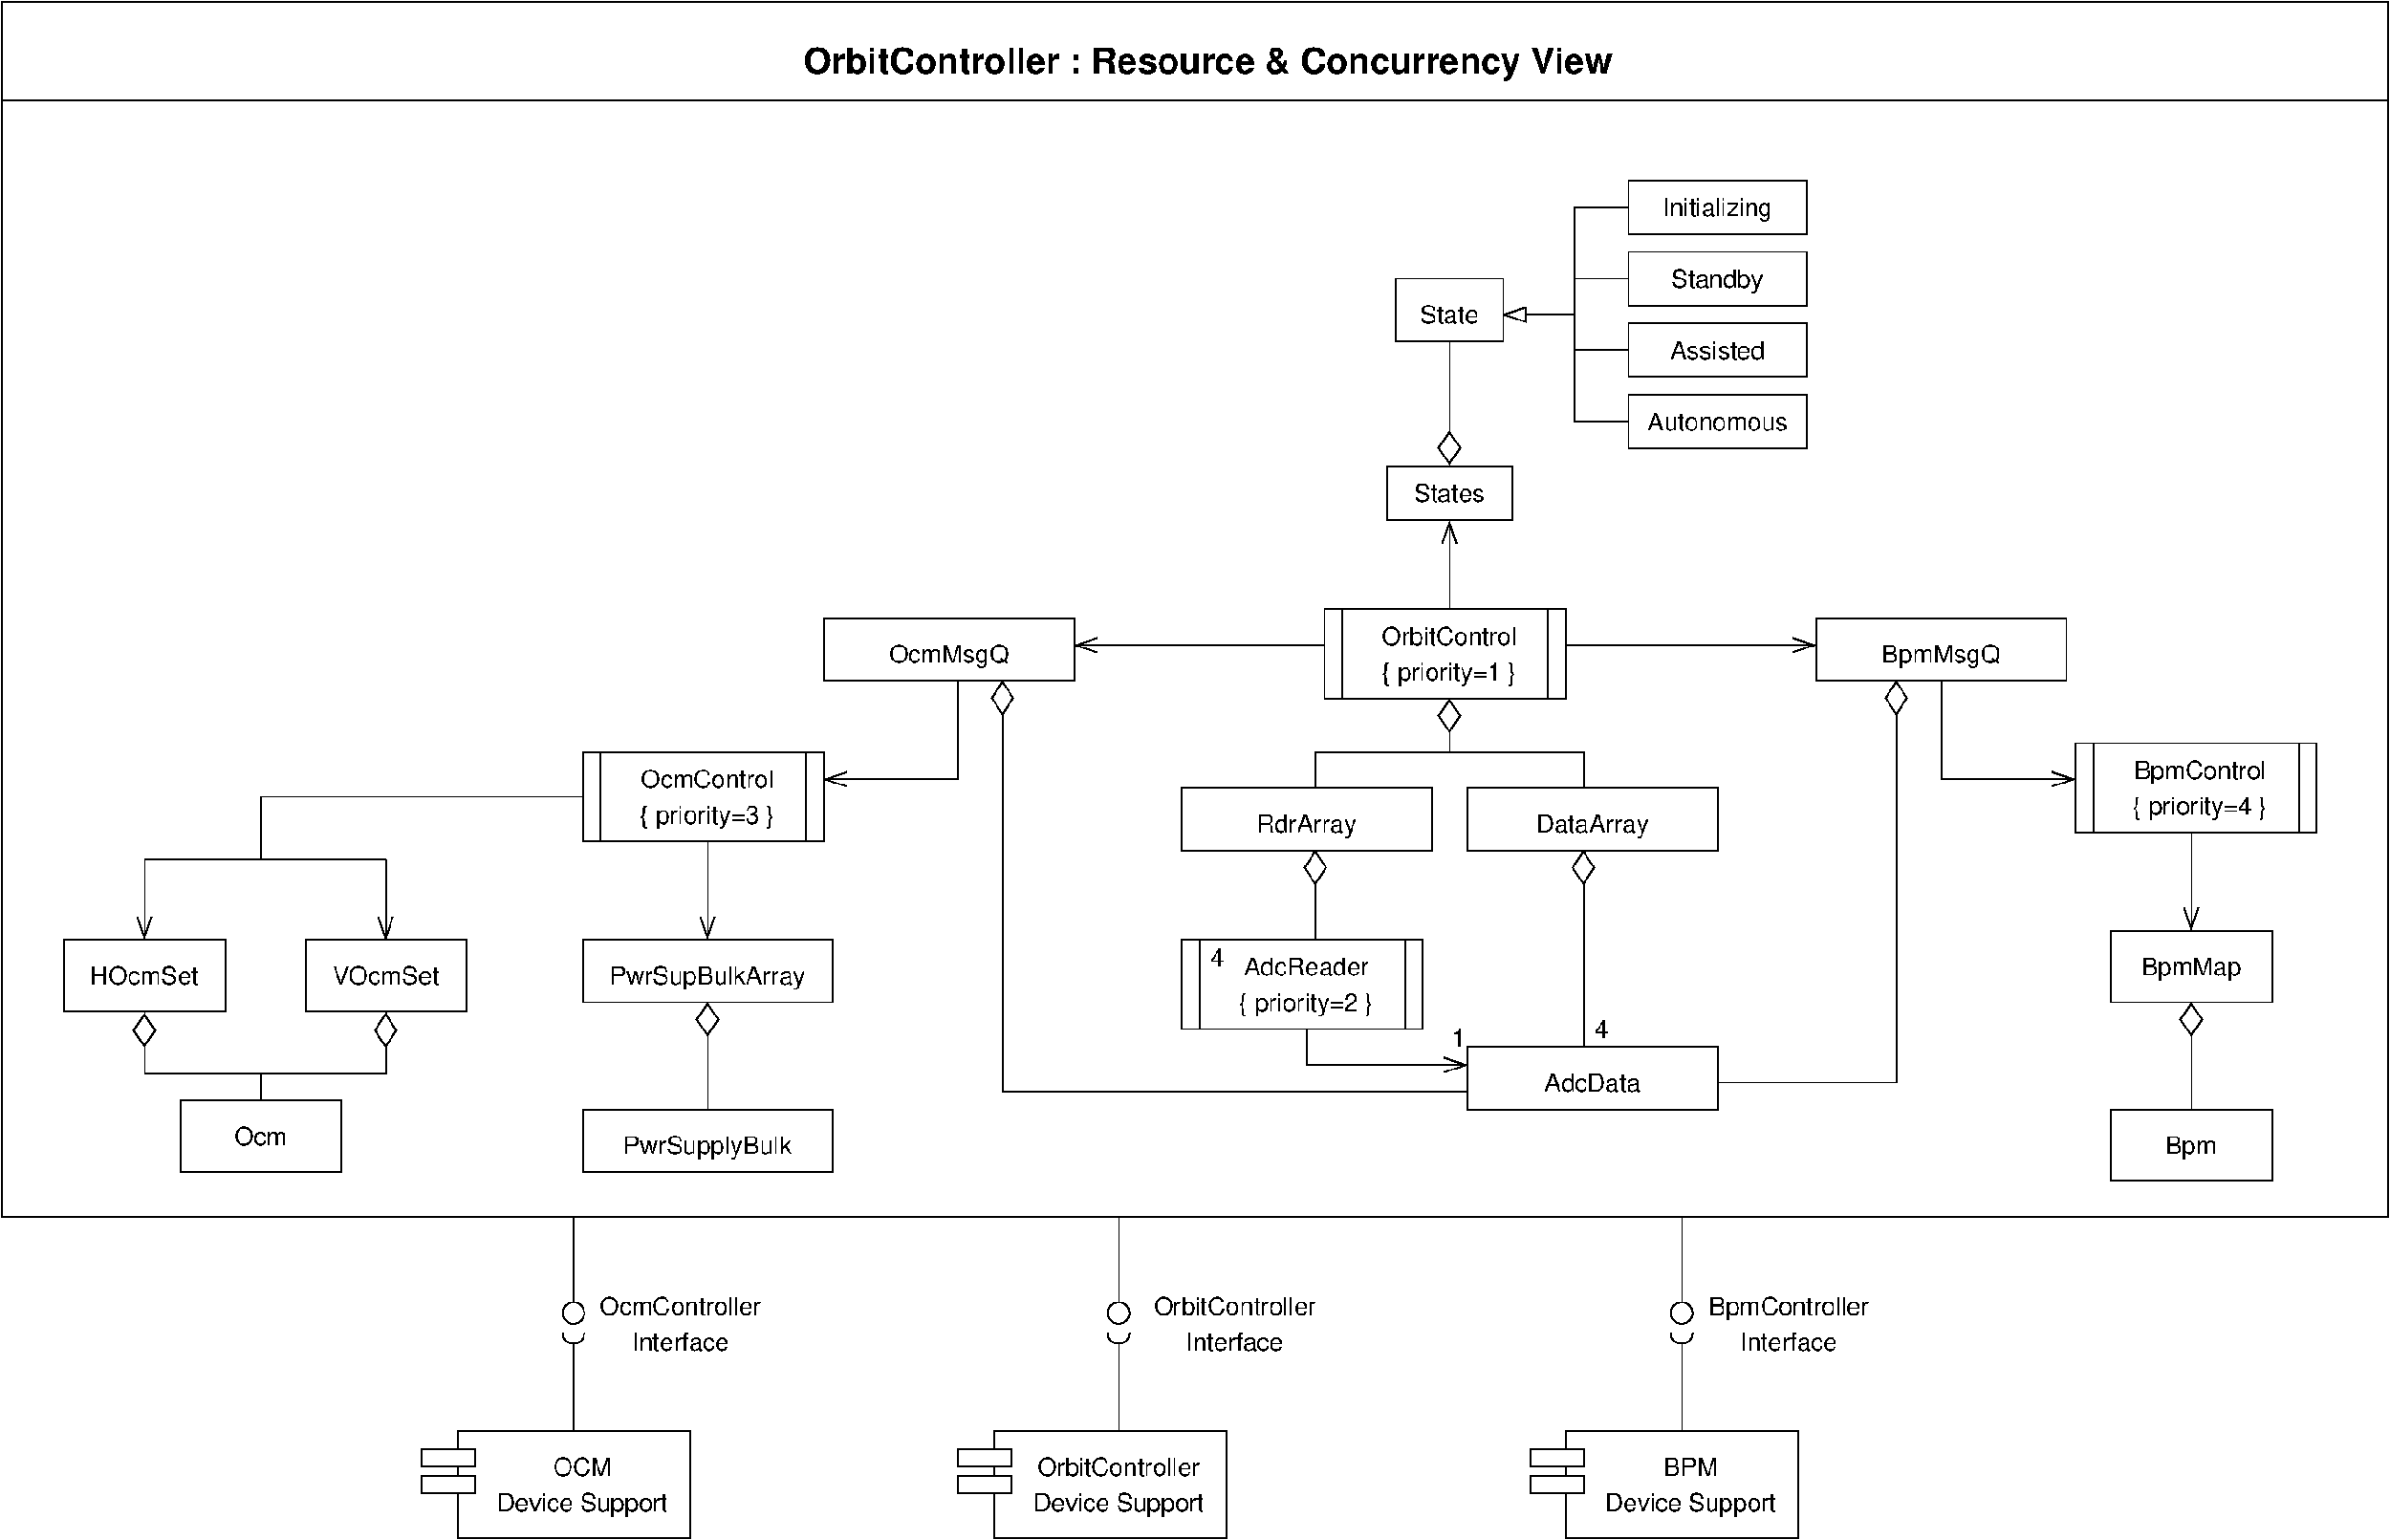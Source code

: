#FIG 3.2  Produced by xfig version 3.2.5
Landscape
Center
Inches
Letter  
100.00
Single
-2
1200 2
0 32 #9b0000
0 33 #9b0000
0 34 #8b8b8b
0 35 #424242
0 36 #8b8b8b
0 37 #424242
0 38 #8b8b8b
0 39 #424242
0 40 #8b8b8b
0 41 #424242
0 42 #8b8b8b
0 43 #424242
0 44 #8b8b8b
0 45 #8b8b8b
0 46 #8b8b8b
0 47 #8b8b8b
0 48 #8b8b8b
0 49 #8b8b8b
0 50 #8b8b8b
0 51 #8b8b8b
0 52 #8b8b8b
0 53 #8b8b8b
0 54 #8b8b8b
0 55 #8b8b8b
6 4500 7200 6525 7950
6 4500 7200 6525 7950
2 2 0 1 0 7 50 -1 -1 0.000 0 0 -1 0 0 5
	 4500 7200 6525 7200 6525 7950 4500 7950 4500 7200
2 1 0 1 0 7 50 -1 -1 0.000 0 0 -1 0 0 2
	 4650 7200 4650 7950
2 1 0 1 0 7 50 -1 -1 0.000 0 0 -1 0 0 2
	 6375 7200 6375 7950
-6
6 4875 7275 6225 7875
4 1 0 50 -1 16 14 0.0000 4 180 1305 5550 7500 OrbitControl\001
4 1 0 50 -1 16 14 0.0000 4 240 1320 5550 7800 { priority=1 }\001
-6
-6
6 3300 8700 5400 9225
2 2 0 1 0 7 50 -1 -1 0.000 0 0 -1 0 0 5
	 3300 8700 5400 8700 5400 9225 3300 9225 3300 8700
4 1 0 50 -1 16 14 0.0000 4 225 960 4350 9075 RdrArray\001
-6
6 5700 8700 7800 9225
2 2 0 1 0 7 50 -1 -1 0.000 0 0 -1 0 0 5
	 5700 8700 7800 8700 7800 9225 5700 9225 5700 8700
4 1 0 50 -1 16 14 0.0000 4 225 1095 6750 9075 DataArray\001
-6
6 3300 9975 5325 10725
6 3675 10050 5025 10650
4 1 0 50 -1 16 14 0.0000 4 180 1215 4350 10275 AdcReader\001
4 1 0 50 -1 16 14 0.0000 4 240 1320 4350 10575 { priority=2 }\001
-6
6 3300 9975 5325 10725
2 2 0 1 0 7 50 -1 -1 0.000 0 0 -1 0 0 5
	 3300 9975 5325 9975 5325 10725 3300 10725 3300 9975
2 1 0 1 0 7 50 -1 -1 0.000 0 0 -1 0 0 2
	 3450 9975 3450 10725
2 1 0 1 0 7 50 -1 -1 0.000 0 0 -1 0 0 2
	 5175 9975 5175 10725
-6
-6
6 5700 10875 7800 11400
2 2 0 1 0 7 50 -1 -1 0.000 0 0 -1 0 0 5
	 5700 10875 7800 10875 7800 11400 5700 11400 5700 10875
4 1 0 50 -1 16 14 0.0000 4 180 945 6750 11250 AdcData\001
-6
6 5025 5700 6075 6450
2 2 0 1 0 7 50 -1 -1 0.000 0 0 -1 0 0 5
	 5025 6000 6075 6000 6075 6450 5025 6450 5025 6000
2 1 0 1 0 7 50 -1 -1 0.000 0 0 -1 0 1 2
	4 0 1.00 180.00 270.00
	 5550 5700 5550 6000
4 1 0 50 -1 16 14 0.0000 4 180 705 5550 6300 States\001
-6
6 5100 3600 8550 5850
6 5100 4425 6000 4950
2 2 0 1 0 7 50 -1 -1 0.000 0 0 -1 0 0 5
	 5100 4425 6000 4425 6000 4950 5100 4950 5100 4425
4 1 0 50 -1 16 14 0.0000 4 180 585 5550 4800 State\001
-6
6 6000 3600 8550 5850
6 7050 3600 8550 5850
6 7050 3600 8550 4050
2 2 0 1 0 7 50 -1 -1 0.000 0 0 -1 0 0 5
	 7050 3600 8550 3600 8550 4050 7050 4050 7050 3600
4 1 0 50 -1 16 14 0.0000 4 240 1020 7800 3900 Initializing\001
-6
6 7050 4200 8550 4650
2 2 0 1 0 7 50 -1 -1 0.000 0 0 -1 0 0 5
	 7050 4200 8550 4200 8550 4650 7050 4650 7050 4200
4 1 0 50 -1 16 14 0.0000 4 225 900 7800 4500 Standby\001
-6
6 7050 4800 8550 5250
2 2 0 1 0 7 50 -1 -1 0.000 0 0 -1 0 0 5
	 7050 4800 8550 4800 8550 5250 7050 5250 7050 4800
4 1 0 50 -1 16 14 0.0000 4 180 915 7800 5100 Assisted\001
-6
6 7050 5400 8550 5850
2 2 0 1 0 7 50 -1 -1 0.000 0 0 -1 0 0 5
	 7050 5400 8550 5400 8550 5850 7050 5850 7050 5400
4 1 0 50 -1 16 14 0.0000 4 180 1380 7800 5700 Autonomous\001
-6
-6
2 1 0 1 0 7 50 -1 -1 0.000 0 0 -1 1 0 2
	1 0 1.00 120.00 180.00
	 6600 4725 6000 4725
2 1 0 1 0 7 50 -1 -1 0.000 0 0 -1 0 0 4
	 7050 3825 6600 3825 6600 5625 7050 5625
2 1 0 1 0 7 50 -1 -1 0.000 0 0 -1 0 0 2
	 7050 5025 6600 5025
2 1 0 1 0 7 50 -1 -1 0.000 0 0 -1 0 0 2
	 7050 4425 6600 4425
-6
-6
6 300 7275 2400 7800
2 2 0 1 0 7 50 -1 -1 0.000 0 0 -1 0 0 5
	 300 7275 2400 7275 2400 7800 300 7800 300 7275
4 1 0 50 -1 16 14 0.0000 4 240 1170 1350 7650 OcmMsgQ\001
-6
6 8625 7275 10725 7800
2 2 0 1 0 7 50 -1 -1 0.000 0 0 -1 0 0 5
	 8625 7275 10725 7275 10725 7800 8625 7800 8625 7275
4 1 0 50 -1 16 14 0.0000 4 240 1155 9675 7650 BpmMsgQ\001
-6
6 -1725 8400 300 9150
6 -1350 8475 0 9075
4 1 0 50 -1 16 14 0.0000 4 180 1305 -675 8700 OcmControl\001
4 1 0 50 -1 16 14 0.0000 4 240 1320 -675 9000 { priority=3 }\001
-6
6 -1725 8400 300 9150
2 2 0 1 0 7 50 -1 -1 0.000 0 0 -1 0 0 5
	 -1725 8400 300 8400 300 9150 -1725 9150 -1725 8400
2 1 0 1 0 7 50 -1 -1 0.000 0 0 -1 0 0 2
	 -1575 8400 -1575 9150
2 1 0 1 0 7 50 -1 -1 0.000 0 0 -1 0 0 2
	 150 8400 150 9150
-6
-6
6 10800 8325 12825 9075
6 11175 8400 12525 9000
4 1 0 50 -1 16 14 0.0000 4 240 1290 11850 8625 BpmControl\001
4 1 0 50 -1 16 14 0.0000 4 240 1320 11850 8925 { priority=4 }\001
-6
6 10800 8325 12825 9075
2 2 0 1 0 7 50 -1 -1 0.000 0 0 -1 0 0 5
	 10800 8325 12825 8325 12825 9075 10800 9075 10800 8325
2 1 0 1 0 7 50 -1 -1 0.000 0 0 -1 0 0 2
	 10950 8325 10950 9075
2 1 0 1 0 7 50 -1 -1 0.000 0 0 -1 0 0 2
	 12675 8325 12675 9075
-6
-6
6 -1725 9975 375 10500
2 2 0 1 0 7 50 -1 -1 0.000 0 0 -1 0 0 5
	 -1725 9975 375 9975 375 10500 -1725 10500 -1725 9975
4 1 0 50 -1 16 14 0.0000 4 240 1890 -675 10350 PwrSupBulkArray\001
-6
6 -825 10500 -525 11400
2 1 0 1 0 7 50 -1 -1 0.000 0 0 -1 0 1 2
	4 0 1.00 180.00 270.00
	 -675 10500 -675 10800
2 1 0 1 0 7 50 -1 -1 0.000 0 0 -1 0 0 2
	 -675 10800 -675 11400
-6
6 -1725 11400 375 11925
2 2 0 1 0 7 50 -1 -1 0.000 0 0 -1 0 0 5
	 -1725 11400 375 11400 375 11925 -1725 11925 -1725 11400
4 1 0 50 -1 16 14 0.0000 4 240 1620 -675 11775 PwrSupplyBulk\001
-6
6 11625 10500 11925 11400
2 1 0 1 0 7 50 -1 -1 0.000 0 0 -1 0 1 2
	4 0 1.00 180.00 270.00
	 11775 10500 11775 10800
2 1 0 1 0 7 50 -1 -1 0.000 0 0 -1 0 0 2
	 11775 10800 11775 11400
-6
6 -6075 9975 -4725 10575
2 2 0 1 0 7 50 -1 -1 0.000 0 0 -1 0 0 5
	 -6075 9975 -4725 9975 -4725 10575 -6075 10575 -6075 9975
4 1 0 50 -1 16 14 0.0000 4 180 1080 -5400 10350 HOcmSet\001
-6
6 -4050 9975 -2700 10575
2 2 0 1 0 7 50 -1 -1 0.000 0 0 -1 0 0 5
	 -4050 9975 -2700 9975 -2700 10575 -4050 10575 -4050 9975
4 1 0 50 -1 16 14 0.0000 4 180 1065 -3375 10350 VOcmSet\001
-6
6 -5100 11325 -3750 11925
2 2 0 1 0 7 50 -1 -1 0.000 0 0 -1 0 0 5
	 -5100 11325 -3750 11325 -3750 11925 -5100 11925 -5100 11325
4 1 0 50 -1 16 14 0.0000 4 180 525 -4425 11700 Ocm\001
-6
6 2925 12900 4575 13425
4 1 0 50 -1 16 14 0.0000 4 180 1560 3750 13125 OrbitController\001
4 1 0 50 -1 16 14 0.0000 4 180 945 3750 13425 Interface\001
-6
6 7575 12900 9225 13425
4 1 0 50 -1 16 14 0.0000 4 240 1545 8400 13125 BpmController\001
4 1 0 50 -1 16 14 0.0000 4 180 945 8400 13425 Interface\001
-6
6 -1725 12900 -75 13425
4 1 0 50 -1 16 14 0.0000 4 180 1560 -900 13125 OcmController\001
4 1 0 50 -1 16 14 0.0000 4 180 945 -900 13425 Interface\001
-6
6 6225 14100 8475 15000
6 6225 14100 8475 15000
6 6675 14250 8475 14850
4 1 0 50 -1 16 14 0.0000 4 180 525 7575 14475 BPM\001
4 1 0 50 -1 16 14 0.0000 4 240 1665 7575 14775 Device Support\001
-6
6 6225 14100 8475 15000
6 6225 14250 6675 14625
2 2 0 1 0 7 50 -1 20 0.000 0 0 -1 0 0 5
	 6225 14250 6675 14250 6675 14400 6225 14400 6225 14250
2 2 0 1 0 7 50 -1 20 0.000 0 0 -1 0 0 5
	 6225 14475 6675 14475 6675 14625 6225 14625 6225 14475
-6
2 2 0 1 0 7 51 -1 -1 0.000 0 0 -1 0 0 5
	 6525 14100 8475 14100 8475 15000 6525 15000 6525 14100
-6
-6
-6
6 -3075 14100 -825 15000
6 -3075 14100 -825 15000
6 -2625 14250 -825 14850
4 1 0 50 -1 16 14 0.0000 4 180 570 -1725 14475 OCM\001
4 1 0 50 -1 16 14 0.0000 4 240 1665 -1725 14775 Device Support\001
-6
6 -3075 14100 -825 15000
6 -3075 14250 -2625 14625
2 2 0 1 0 7 50 -1 20 0.000 0 0 -1 0 0 5
	 -3075 14250 -2625 14250 -2625 14400 -3075 14400 -3075 14250
2 2 0 1 0 7 50 -1 20 0.000 0 0 -1 0 0 5
	 -3075 14475 -2625 14475 -2625 14625 -3075 14625 -3075 14475
-6
2 2 0 1 0 7 51 -1 -1 0.000 0 0 -1 0 0 5
	 -2775 14100 -825 14100 -825 15000 -2775 15000 -2775 14100
-6
-6
-6
6 1425 14100 3675 15000
6 1425 14100 3675 15000
6 1875 14250 3675 14850
4 1 0 50 -1 16 14 0.0000 4 180 1560 2775 14475 OrbitController\001
4 1 0 50 -1 16 14 0.0000 4 240 1665 2775 14775 Device Support\001
-6
6 1425 14100 3675 15000
6 1425 14250 1875 14625
2 2 0 1 0 7 50 -1 20 0.000 0 0 -1 0 0 5
	 1425 14250 1875 14250 1875 14400 1425 14400 1425 14250
2 2 0 1 0 7 50 -1 20 0.000 0 0 -1 0 0 5
	 1425 14475 1875 14475 1875 14625 1425 14625 1425 14475
-6
2 2 0 1 0 7 51 -1 -1 0.000 0 0 -1 0 0 5
	 1725 14100 3675 14100 3675 15000 1725 15000 1725 14100
-6
-6
-6
2 1 0 1 0 7 50 -1 -1 0.000 0 0 -1 0 1 2
	4 0 1.00 180.00 270.00
	 5550 7950 5550 8250
2 1 0 1 0 7 50 -1 -1 0.000 0 0 -1 0 0 4
	 4425 8700 4425 8400 5550 8400 5550 8250
2 1 0 1 0 7 50 -1 -1 0.000 0 0 -1 0 0 4
	 6675 8700 6675 8400 5550 8400 5550 8250
2 1 0 1 0 7 50 -1 -1 0.000 0 0 -1 0 1 2
	4 0 1.00 180.00 270.00
	 4425 9225 4425 9525
2 1 0 1 0 7 50 -1 -1 0.000 0 0 -1 0 1 2
	4 0 1.00 180.00 270.00
	 6675 9225 6675 9525
2 1 0 1 0 7 50 -1 -1 0.000 0 0 -1 0 0 2
	 4425 9975 4425 9525
2 1 0 1 0 7 50 -1 -1 0.000 0 0 -1 0 0 2
	 6675 9525 6675 10875
2 1 0 1 0 7 50 -1 -1 0.000 0 0 -1 1 0 3
	0 0 1.00 120.00 180.00
	 4350 10725 4350 11025 5700 11025
2 1 0 1 0 7 50 -1 -1 0.000 0 0 -1 1 0 2
	0 0 1.00 120.00 180.00
	 5550 7200 5550 6450
2 1 0 1 0 7 50 -1 -1 0.000 0 0 -1 0 0 2
	 5550 5700 5550 4950
2 1 0 1 0 7 50 -1 -1 0.000 0 0 -1 1 0 2
	0 0 1.00 120.00 180.00
	 4500 7500 2400 7500
2 1 0 1 0 7 50 -1 -1 0.000 0 0 -1 1 0 2
	0 0 1.00 120.00 180.00
	 6525 7500 8625 7500
2 1 0 1 0 7 50 -1 -1 0.000 0 0 -1 1 0 3
	0 0 1.00 120.00 180.00
	 1425 7800 1425 8625 300 8625
2 1 0 1 0 7 50 -1 -1 0.000 0 0 -1 1 0 3
	0 0 1.00 120.00 180.00
	 9675 7800 9675 8625 10800 8625
2 1 0 1 0 7 50 -1 -1 0.000 0 0 -1 0 1 2
	4 0 1.00 180.00 270.00
	 1800 7800 1800 8100
2 1 0 1 0 7 50 -1 -1 0.000 0 0 -1 0 1 2
	4 0 1.00 180.00 270.00
	 9300 7800 9300 8100
2 1 0 1 0 7 50 -1 -1 0.000 0 0 -1 0 0 3
	 1800 8100 1800 11250 5700 11250
2 1 0 1 0 7 50 -1 -1 0.000 0 0 -1 0 0 3
	 9300 8100 9300 11175 7800 11175
2 1 0 1 0 7 50 -1 -1 0.000 0 0 -1 1 0 2
	0 0 1.00 120.00 180.00
	 11775 9075 11775 9900
2 1 0 1 0 7 50 -1 -1 0.000 0 0 -1 1 0 2
	0 0 1.00 120.00 180.00
	 -675 9150 -675 9975
2 2 0 1 0 7 50 -1 -1 0.000 0 0 -1 0 0 5
	 11100 9900 12450 9900 12450 10500 11100 10500 11100 9900
2 2 0 1 0 7 50 -1 -1 0.000 0 0 -1 0 0 5
	 11100 11400 12450 11400 12450 12000 11100 12000 11100 11400
2 1 0 1 0 7 50 -1 -1 0.000 0 0 -1 0 1 2
	4 0 1.00 180.00 270.00
	 -5400 10875 -5400 10575
2 1 0 1 0 7 50 -1 -1 0.000 0 0 -1 0 1 2
	4 0 1.00 180.00 270.00
	 -3375 10875 -3375 10575
2 1 0 1 0 7 50 -1 -1 0.000 0 0 -1 0 0 4
	 -5400 10875 -5400 11100 -4425 11100 -4425 11325
2 1 0 1 0 7 50 -1 -1 0.000 0 0 -1 0 0 3
	 -4425 11100 -3375 11100 -3375 10875
2 1 0 1 0 7 50 -1 -1 0.000 0 0 -1 0 1 2
	0 0 1.00 120.00 180.00
	 -5400 9975 -5400 9300
2 1 0 1 0 7 50 -1 -1 0.000 0 0 -1 0 1 2
	0 0 1.00 120.00 180.00
	 -3375 9975 -3375 9300
2 1 0 1 0 7 50 -1 -1 0.000 0 0 -1 0 0 2
	 -1725 8775 -4425 8775
2 1 0 1 0 7 50 -1 -1 0.000 0 0 -1 0 0 2
	 -5400 9300 -3375 9300
2 1 0 1 0 7 50 -1 -1 0.000 0 0 -1 0 0 2
	 -4425 8775 -4425 9300
2 2 0 1 0 7 50 -1 -1 0.000 0 0 -1 0 0 5
	 -6600 2100 13425 2100 13425 12300 -6600 12300 -6600 2100
2 1 0 1 0 7 50 -1 -1 0.000 0 0 -1 0 0 2
	 -6600 2925 13425 2925
2 1 0 1 0 7 50 -1 -1 0.000 0 0 -1 0 1 2
	5 0 1.00 120.00 180.00
	 -1800 13200 -1800 12300
2 1 0 1 0 7 50 -1 -1 0.000 0 0 -1 0 1 2
	5 0 1.00 120.00 180.00
	 7500 13200 7500 12300
2 1 0 1 0 7 50 -1 -1 0.000 0 0 -1 0 1 2
	5 0 1.00 120.00 180.00
	 2775 13200 2775 12300
2 1 0 1 0 7 50 -1 -1 0.000 0 0 -1 0 1 2
	6 0 1.00 120.00 180.00
	 2775 13275 2775 14100
2 1 0 1 0 7 50 -1 -1 0.000 0 0 -1 0 1 2
	6 0 1.00 120.00 180.00
	 7500 13275 7500 14100
2 1 0 1 0 7 50 -1 -1 0.000 0 0 -1 0 1 2
	6 0 1.00 120.00 180.00
	 -1800 13275 -1800 14100
4 1 0 50 -1 16 14 0.0000 4 180 135 6825 10800 4\001
4 1 0 50 -1 16 14 0.0000 4 180 135 5625 10875 1\001
4 1 0 50 -1 16 14 0.0000 4 180 135 3600 10200 4\001
4 1 0 50 -1 16 14 0.0000 4 240 975 11775 10275 BpmMap\001
4 1 0 50 -1 16 14 0.0000 4 240 510 11775 11775 Bpm\001
4 1 0 50 -1 18 20 0.0000 4 315 7515 3525 2700 OrbitController : Resource & Concurrency View\001
